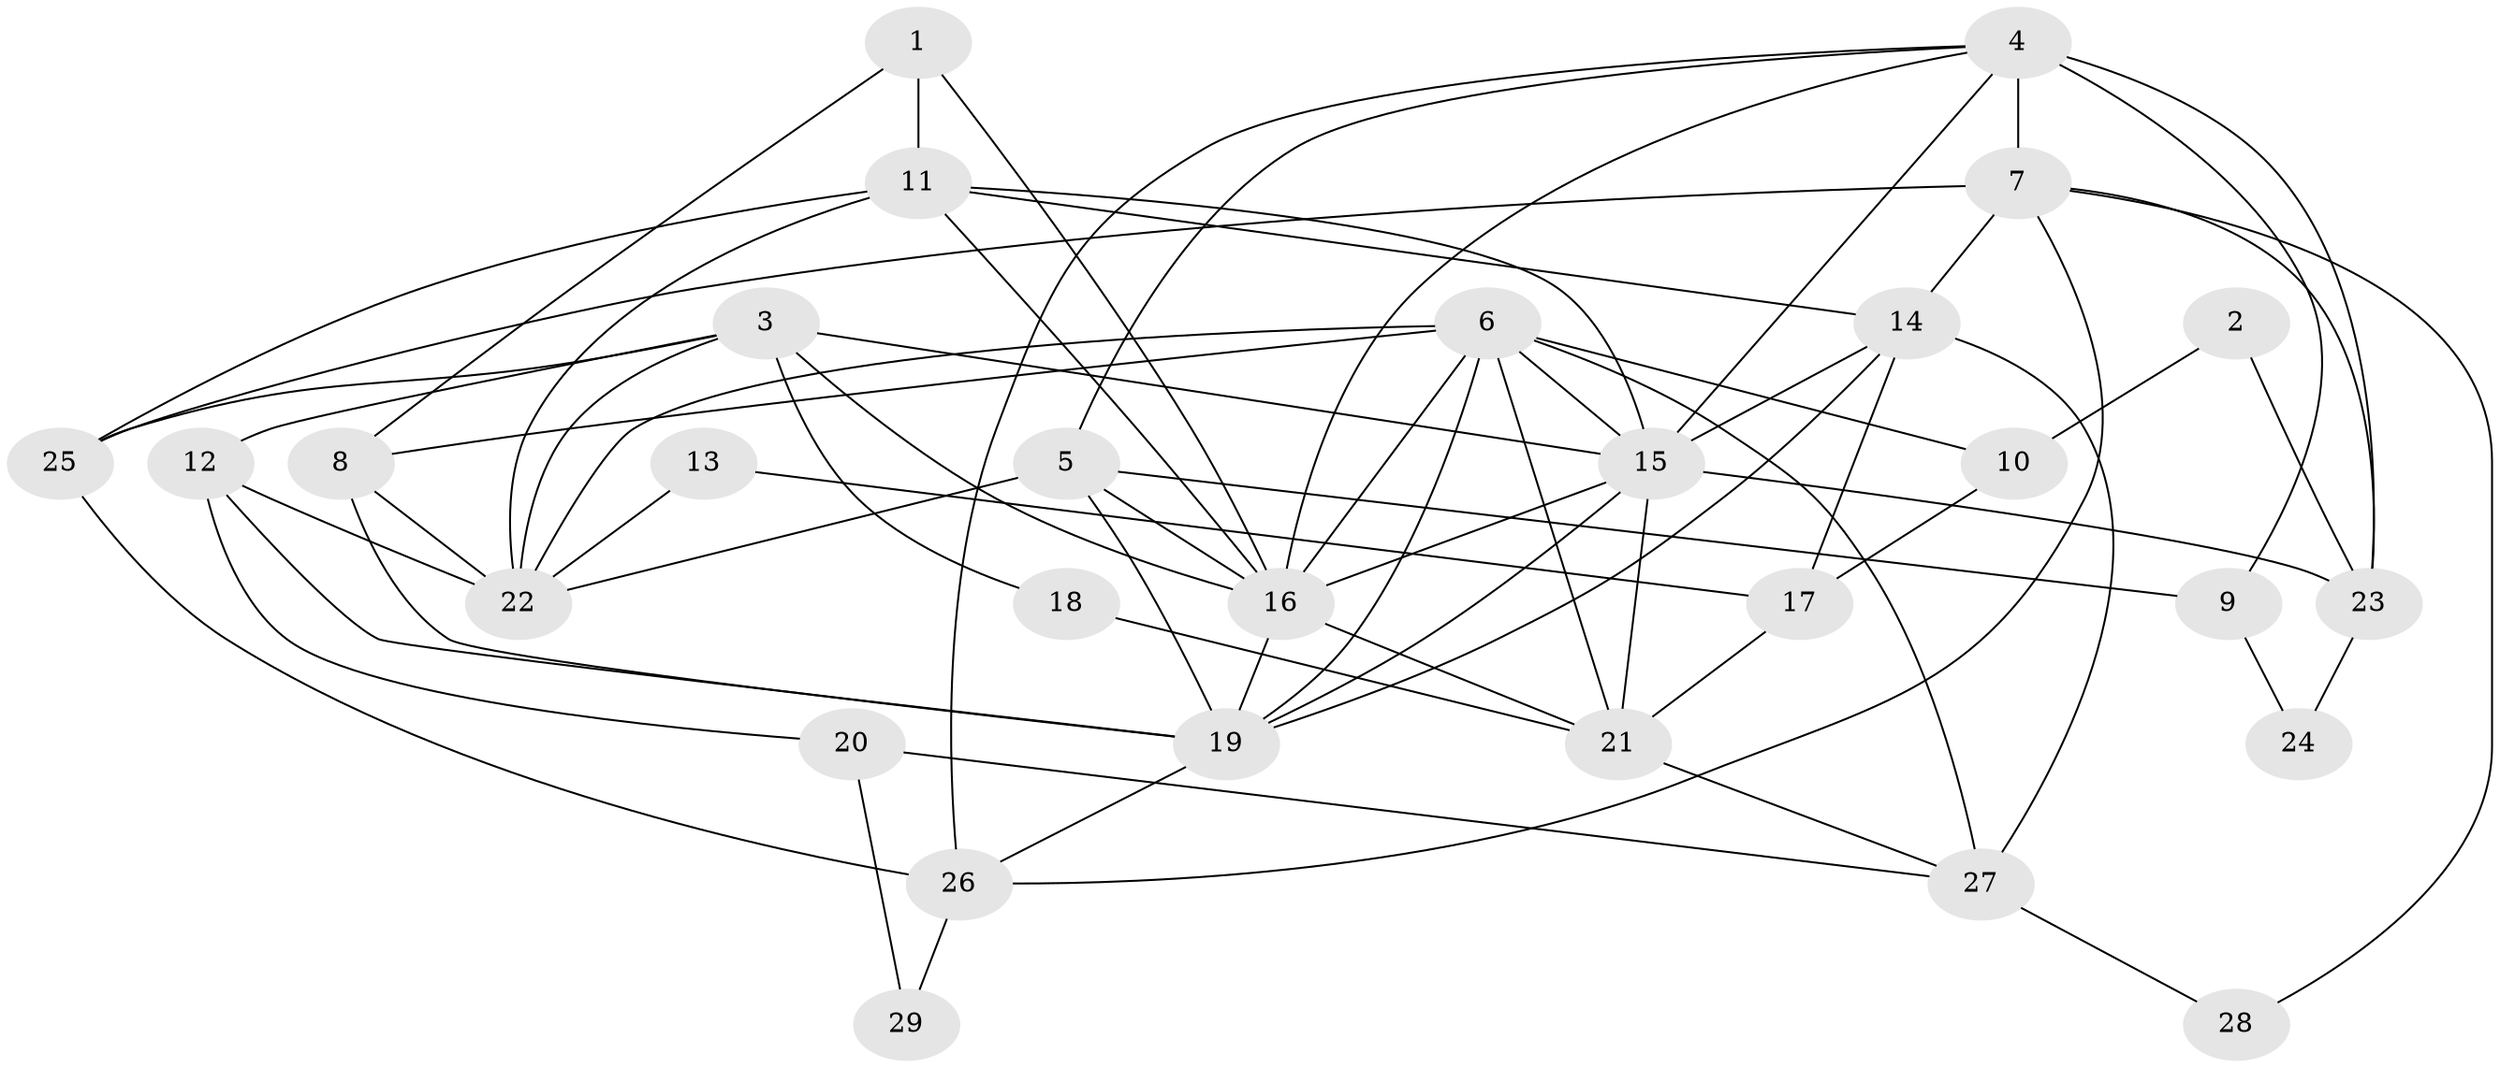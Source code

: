 // original degree distribution, {2: 0.14035087719298245, 5: 0.2807017543859649, 3: 0.2982456140350877, 4: 0.15789473684210525, 6: 0.08771929824561403, 7: 0.017543859649122806, 8: 0.017543859649122806}
// Generated by graph-tools (version 1.1) at 2025/36/03/09/25 02:36:11]
// undirected, 29 vertices, 69 edges
graph export_dot {
graph [start="1"]
  node [color=gray90,style=filled];
  1;
  2;
  3;
  4;
  5;
  6;
  7;
  8;
  9;
  10;
  11;
  12;
  13;
  14;
  15;
  16;
  17;
  18;
  19;
  20;
  21;
  22;
  23;
  24;
  25;
  26;
  27;
  28;
  29;
  1 -- 8 [weight=1.0];
  1 -- 11 [weight=1.0];
  1 -- 16 [weight=1.0];
  2 -- 10 [weight=1.0];
  2 -- 23 [weight=1.0];
  3 -- 12 [weight=1.0];
  3 -- 15 [weight=1.0];
  3 -- 16 [weight=1.0];
  3 -- 18 [weight=1.0];
  3 -- 22 [weight=1.0];
  3 -- 25 [weight=1.0];
  4 -- 5 [weight=1.0];
  4 -- 7 [weight=1.0];
  4 -- 9 [weight=1.0];
  4 -- 15 [weight=1.0];
  4 -- 16 [weight=1.0];
  4 -- 23 [weight=3.0];
  4 -- 26 [weight=1.0];
  5 -- 9 [weight=1.0];
  5 -- 16 [weight=1.0];
  5 -- 19 [weight=1.0];
  5 -- 22 [weight=1.0];
  6 -- 8 [weight=1.0];
  6 -- 10 [weight=1.0];
  6 -- 15 [weight=2.0];
  6 -- 16 [weight=1.0];
  6 -- 19 [weight=1.0];
  6 -- 21 [weight=1.0];
  6 -- 22 [weight=3.0];
  6 -- 27 [weight=2.0];
  7 -- 14 [weight=2.0];
  7 -- 23 [weight=2.0];
  7 -- 25 [weight=2.0];
  7 -- 26 [weight=1.0];
  7 -- 28 [weight=1.0];
  8 -- 19 [weight=1.0];
  8 -- 22 [weight=2.0];
  9 -- 24 [weight=1.0];
  10 -- 17 [weight=1.0];
  11 -- 14 [weight=1.0];
  11 -- 15 [weight=1.0];
  11 -- 16 [weight=1.0];
  11 -- 22 [weight=1.0];
  11 -- 25 [weight=1.0];
  12 -- 19 [weight=1.0];
  12 -- 20 [weight=1.0];
  12 -- 22 [weight=3.0];
  13 -- 17 [weight=1.0];
  13 -- 22 [weight=1.0];
  14 -- 15 [weight=1.0];
  14 -- 17 [weight=2.0];
  14 -- 19 [weight=1.0];
  14 -- 27 [weight=1.0];
  15 -- 16 [weight=1.0];
  15 -- 19 [weight=1.0];
  15 -- 21 [weight=1.0];
  15 -- 23 [weight=1.0];
  16 -- 19 [weight=1.0];
  16 -- 21 [weight=1.0];
  17 -- 21 [weight=1.0];
  18 -- 21 [weight=1.0];
  19 -- 26 [weight=1.0];
  20 -- 27 [weight=1.0];
  20 -- 29 [weight=1.0];
  21 -- 27 [weight=1.0];
  23 -- 24 [weight=1.0];
  25 -- 26 [weight=1.0];
  26 -- 29 [weight=1.0];
  27 -- 28 [weight=1.0];
}

